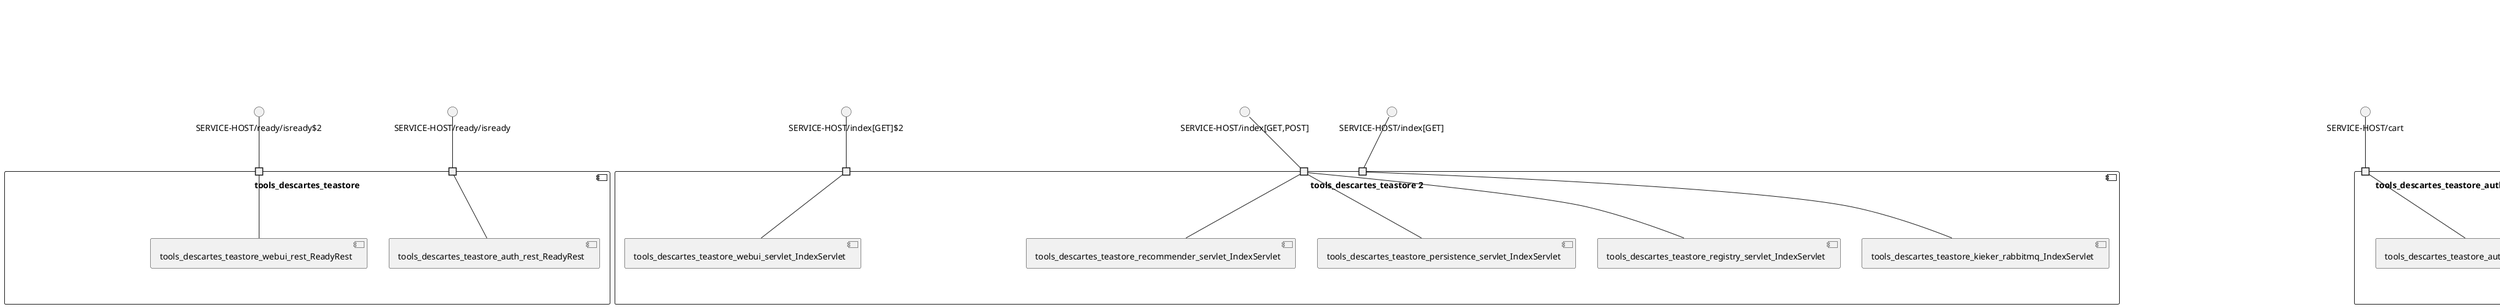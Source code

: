 @startuml
skinparam fixCircleLabelOverlapping true
skinparam componentStyle uml2
component "tools_descartes_teastore\n\n\n\n\n\n" {
[tools_descartes_teastore_webui_rest_ReadyRest]
[tools_descartes_teastore_auth_rest_ReadyRest]
portin " " as tools_descartes_teastore_requires_SERVICE_HOST_ready_isready
portin " " as tools_descartes_teastore_requires_SERVICE_HOST_ready_isready_2
"tools_descartes_teastore_requires_SERVICE_HOST_ready_isready"--[tools_descartes_teastore_auth_rest_ReadyRest]
"tools_descartes_teastore_requires_SERVICE_HOST_ready_isready_2"--[tools_descartes_teastore_webui_rest_ReadyRest]
}
interface "SERVICE-HOST/ready/isready$2" as interface.SERVICE_HOST_ready_isready_2
interface.SERVICE_HOST_ready_isready_2--"tools_descartes_teastore_requires_SERVICE_HOST_ready_isready_2"
interface "SERVICE-HOST/ready/isready" as interface.SERVICE_HOST_ready_isready
interface.SERVICE_HOST_ready_isready--"tools_descartes_teastore_requires_SERVICE_HOST_ready_isready"
component "tools_descartes_teastore 2\n\n\n\n\n\n" {
[tools_descartes_teastore_kieker_rabbitmq_IndexServlet]
[tools_descartes_teastore_persistence_servlet_IndexServlet]
[tools_descartes_teastore_recommender_servlet_IndexServlet]
[tools_descartes_teastore_registry_servlet_IndexServlet]
[tools_descartes_teastore_webui_servlet_IndexServlet]
portin " " as tools_descartes_teastore_2_requires_SERVICE_HOST_index_GET_2
portin " " as tools_descartes_teastore_2_requires_SERVICE_HOST_index_GET_
portin " " as tools_descartes_teastore_2_requires_SERVICE_HOST_index_GET_POST_
"tools_descartes_teastore_2_requires_SERVICE_HOST_index_GET_2"--[tools_descartes_teastore_webui_servlet_IndexServlet]
"tools_descartes_teastore_2_requires_SERVICE_HOST_index_GET_POST_"--[tools_descartes_teastore_persistence_servlet_IndexServlet]
"tools_descartes_teastore_2_requires_SERVICE_HOST_index_GET_POST_"--[tools_descartes_teastore_registry_servlet_IndexServlet]
"tools_descartes_teastore_2_requires_SERVICE_HOST_index_GET_POST_"--[tools_descartes_teastore_recommender_servlet_IndexServlet]
"tools_descartes_teastore_2_requires_SERVICE_HOST_index_GET_"--[tools_descartes_teastore_kieker_rabbitmq_IndexServlet]
}
interface "SERVICE-HOST/index[GET]$2" as interface.SERVICE_HOST_index_GET_2
interface.SERVICE_HOST_index_GET_2--"tools_descartes_teastore_2_requires_SERVICE_HOST_index_GET_2"
interface "SERVICE-HOST/index[GET,POST]" as interface.SERVICE_HOST_index_GET_POST_
interface.SERVICE_HOST_index_GET_POST_--"tools_descartes_teastore_2_requires_SERVICE_HOST_index_GET_POST_"
interface "SERVICE-HOST/index[GET]" as interface.SERVICE_HOST_index_GET_
interface.SERVICE_HOST_index_GET_--"tools_descartes_teastore_2_requires_SERVICE_HOST_index_GET_"
component "tools_descartes_teastore_auth_rest_AuthCartRest\n\n\n\n\n\n" {
[tools_descartes_teastore_auth_rest_AuthCartRest]
portin " " as tools_descartes_teastore_auth_rest_AuthCartRest_requires_SERVICE_HOST_cart
"tools_descartes_teastore_auth_rest_AuthCartRest_requires_SERVICE_HOST_cart"--[tools_descartes_teastore_auth_rest_AuthCartRest]
}
interface "SERVICE-HOST/cart" as interface.SERVICE_HOST_cart
interface.SERVICE_HOST_cart--"tools_descartes_teastore_auth_rest_AuthCartRest_requires_SERVICE_HOST_cart"
component "tools_descartes_teastore_auth_rest_AuthUserActionsRest\n\n\n\n\n\n" {
[tools_descartes_teastore_auth_rest_AuthUserActionsRest]
portin " " as tools_descartes_teastore_auth_rest_AuthUserActionsRest_requires_SERVICE_HOST_useractions
"tools_descartes_teastore_auth_rest_AuthUserActionsRest_requires_SERVICE_HOST_useractions"--[tools_descartes_teastore_auth_rest_AuthUserActionsRest]
}
interface "SERVICE-HOST/useractions" as interface.SERVICE_HOST_useractions
interface.SERVICE_HOST_useractions--"tools_descartes_teastore_auth_rest_AuthUserActionsRest_requires_SERVICE_HOST_useractions"
component "tools_descartes_teastore_image_rest_ImageProviderEndpoint\n\n\n\n\n\n" {
[tools_descartes_teastore_image_rest_ImageProviderEndpoint]
portin " " as tools_descartes_teastore_image_rest_ImageProviderEndpoint_requires_SERVICE_HOST_image
"tools_descartes_teastore_image_rest_ImageProviderEndpoint_requires_SERVICE_HOST_image"--[tools_descartes_teastore_image_rest_ImageProviderEndpoint]
}
interface "SERVICE-HOST/image" as interface.SERVICE_HOST_image
interface.SERVICE_HOST_image--"tools_descartes_teastore_image_rest_ImageProviderEndpoint_requires_SERVICE_HOST_image"
component "tools_descartes_teastore_kieker_rabbitmq_DisplayLogs\n\n\n\n\n\n" {
[tools_descartes_teastore_kieker_rabbitmq_DisplayLogs]
portin " " as tools_descartes_teastore_kieker_rabbitmq_DisplayLogs_requires_SERVICE_HOST_displaylogs_GET_
"tools_descartes_teastore_kieker_rabbitmq_DisplayLogs_requires_SERVICE_HOST_displaylogs_GET_"--[tools_descartes_teastore_kieker_rabbitmq_DisplayLogs]
}
interface "SERVICE-HOST/displaylogs[GET]" as interface.SERVICE_HOST_displaylogs_GET_
interface.SERVICE_HOST_displaylogs_GET_--"tools_descartes_teastore_kieker_rabbitmq_DisplayLogs_requires_SERVICE_HOST_displaylogs_GET_"
component "tools_descartes_teastore_kieker_rabbitmq_Reset\n\n\n\n\n\n" {
[tools_descartes_teastore_kieker_rabbitmq_Reset]
portin " " as tools_descartes_teastore_kieker_rabbitmq_Reset_requires_SERVICE_HOST_reset_GET_
"tools_descartes_teastore_kieker_rabbitmq_Reset_requires_SERVICE_HOST_reset_GET_"--[tools_descartes_teastore_kieker_rabbitmq_Reset]
}
interface "SERVICE-HOST/reset[GET]" as interface.SERVICE_HOST_reset_GET_
interface.SERVICE_HOST_reset_GET_--"tools_descartes_teastore_kieker_rabbitmq_Reset_requires_SERVICE_HOST_reset_GET_"
component "tools_descartes_teastore_persistence_rest_CacheManagerEndpoint\n\n\n\n\n\n" {
[tools_descartes_teastore_persistence_rest_CacheManagerEndpoint]
portin " " as tools_descartes_teastore_persistence_rest_CacheManagerEndpoint_requires_SERVICE_HOST_cache
"tools_descartes_teastore_persistence_rest_CacheManagerEndpoint_requires_SERVICE_HOST_cache"--[tools_descartes_teastore_persistence_rest_CacheManagerEndpoint]
}
interface "SERVICE-HOST/cache" as interface.SERVICE_HOST_cache
interface.SERVICE_HOST_cache--"tools_descartes_teastore_persistence_rest_CacheManagerEndpoint_requires_SERVICE_HOST_cache"
component "tools_descartes_teastore_persistence_rest_CategoryEndpoint\n\n\n\n\n\n" {
[tools_descartes_teastore_persistence_rest_CategoryEndpoint]
}
component "tools_descartes_teastore_persistence_rest_DatabaseGenerationEndpoint\n\n\n\n\n\n" {
[tools_descartes_teastore_persistence_rest_DatabaseGenerationEndpoint]
portin " " as tools_descartes_teastore_persistence_rest_DatabaseGenerationEndpoint_requires_SERVICE_HOST_generatedb
"tools_descartes_teastore_persistence_rest_DatabaseGenerationEndpoint_requires_SERVICE_HOST_generatedb"--[tools_descartes_teastore_persistence_rest_DatabaseGenerationEndpoint]
}
interface "SERVICE-HOST/generatedb" as interface.SERVICE_HOST_generatedb
interface.SERVICE_HOST_generatedb--"tools_descartes_teastore_persistence_rest_DatabaseGenerationEndpoint_requires_SERVICE_HOST_generatedb"
component "tools_descartes_teastore_persistence_rest_OrderEndpoint\n\n\n\n\n\n" {
[tools_descartes_teastore_persistence_rest_OrderEndpoint]
portin " " as tools_descartes_teastore_persistence_rest_OrderEndpoint_requires_SERVICE_HOST_orders_user
"tools_descartes_teastore_persistence_rest_OrderEndpoint_requires_SERVICE_HOST_orders_user"--[tools_descartes_teastore_persistence_rest_OrderEndpoint]
}
interface "SERVICE-HOST/orders/user" as interface.SERVICE_HOST_orders_user
interface.SERVICE_HOST_orders_user--"tools_descartes_teastore_persistence_rest_OrderEndpoint_requires_SERVICE_HOST_orders_user"
component "tools_descartes_teastore_persistence_rest_OrderItemEndpoint\n\n\n\n\n\n" {
[tools_descartes_teastore_persistence_rest_OrderItemEndpoint]
portin " " as tools_descartes_teastore_persistence_rest_OrderItemEndpoint_requires_SERVICE_HOST_orderitems
"tools_descartes_teastore_persistence_rest_OrderItemEndpoint_requires_SERVICE_HOST_orderitems"--[tools_descartes_teastore_persistence_rest_OrderItemEndpoint]
}
interface "SERVICE-HOST/orderitems" as interface.SERVICE_HOST_orderitems
interface.SERVICE_HOST_orderitems--"tools_descartes_teastore_persistence_rest_OrderItemEndpoint_requires_SERVICE_HOST_orderitems"
component "tools_descartes_teastore_persistence_rest_ProductEndpoint\n\n\n\n\n\n" {
[tools_descartes_teastore_persistence_rest_ProductEndpoint]
portin " " as tools_descartes_teastore_persistence_rest_ProductEndpoint_requires_SERVICE_HOST_products
"tools_descartes_teastore_persistence_rest_ProductEndpoint_requires_SERVICE_HOST_products"--[tools_descartes_teastore_persistence_rest_ProductEndpoint]
}
interface "SERVICE-HOST/products" as interface.SERVICE_HOST_products
interface.SERVICE_HOST_products--"tools_descartes_teastore_persistence_rest_ProductEndpoint_requires_SERVICE_HOST_products"
component "tools_descartes_teastore_persistence_rest_UserEndpoint\n\n\n\n\n\n" {
[tools_descartes_teastore_persistence_rest_UserEndpoint]
portin " " as tools_descartes_teastore_persistence_rest_UserEndpoint_requires_SERVICE_HOST_users_name
"tools_descartes_teastore_persistence_rest_UserEndpoint_requires_SERVICE_HOST_users_name"--[tools_descartes_teastore_persistence_rest_UserEndpoint]
}
interface "SERVICE-HOST/users/name" as interface.SERVICE_HOST_users_name
interface.SERVICE_HOST_users_name--"tools_descartes_teastore_persistence_rest_UserEndpoint_requires_SERVICE_HOST_users_name"
component "tools_descartes_teastore_recommender_rest_RecommendEndpoint\n\n\n\n\n\n" {
[tools_descartes_teastore_recommender_rest_RecommendEndpoint]
portin " " as tools_descartes_teastore_recommender_rest_RecommendEndpoint_requires_SERVICE_HOST_recommend
"tools_descartes_teastore_recommender_rest_RecommendEndpoint_requires_SERVICE_HOST_recommend"--[tools_descartes_teastore_recommender_rest_RecommendEndpoint]
}
interface "SERVICE-HOST/recommend" as interface.SERVICE_HOST_recommend
interface.SERVICE_HOST_recommend--"tools_descartes_teastore_recommender_rest_RecommendEndpoint_requires_SERVICE_HOST_recommend"
component "tools_descartes_teastore_recommender_rest_RecommendSingleEndpoint\n\n\n\n\n\n" {
[tools_descartes_teastore_recommender_rest_RecommendSingleEndpoint]
portin " " as tools_descartes_teastore_recommender_rest_RecommendSingleEndpoint_requires_SERVICE_HOST_recommendsingle
"tools_descartes_teastore_recommender_rest_RecommendSingleEndpoint_requires_SERVICE_HOST_recommendsingle"--[tools_descartes_teastore_recommender_rest_RecommendSingleEndpoint]
}
interface "SERVICE-HOST/recommendsingle" as interface.SERVICE_HOST_recommendsingle
interface.SERVICE_HOST_recommendsingle--"tools_descartes_teastore_recommender_rest_RecommendSingleEndpoint_requires_SERVICE_HOST_recommendsingle"
component "tools_descartes_teastore_recommender_rest_TrainEndpoint\n\n\n\n\n\n" {
[tools_descartes_teastore_recommender_rest_TrainEndpoint]
portin " " as tools_descartes_teastore_recommender_rest_TrainEndpoint_requires_SERVICE_HOST_train
"tools_descartes_teastore_recommender_rest_TrainEndpoint_requires_SERVICE_HOST_train"--[tools_descartes_teastore_recommender_rest_TrainEndpoint]
}
interface "SERVICE-HOST/train" as interface.SERVICE_HOST_train
interface.SERVICE_HOST_train--"tools_descartes_teastore_recommender_rest_TrainEndpoint_requires_SERVICE_HOST_train"
component "tools_descartes_teastore_registry_rest_RegistryREST\n\n\n\n\n\n" {
[tools_descartes_teastore_registry_rest_RegistryREST]
portin " " as tools_descartes_teastore_registry_rest_RegistryREST_requires_SERVICE_HOST_services
"tools_descartes_teastore_registry_rest_RegistryREST_requires_SERVICE_HOST_services"--[tools_descartes_teastore_registry_rest_RegistryREST]
}
interface "SERVICE-HOST/services" as interface.SERVICE_HOST_services
interface.SERVICE_HOST_services--"tools_descartes_teastore_registry_rest_RegistryREST_requires_SERVICE_HOST_services"
component "tools_descartes_teastore_webui_servlet_AboutUsServlet\n\n\n\n\n\n" {
[tools_descartes_teastore_webui_servlet_AboutUsServlet]
portin " " as tools_descartes_teastore_webui_servlet_AboutUsServlet_requires_SERVICE_HOST_about_GET_
"tools_descartes_teastore_webui_servlet_AboutUsServlet_requires_SERVICE_HOST_about_GET_"--[tools_descartes_teastore_webui_servlet_AboutUsServlet]
}
interface "SERVICE-HOST/about[GET]" as interface.SERVICE_HOST_about_GET_
interface.SERVICE_HOST_about_GET_--"tools_descartes_teastore_webui_servlet_AboutUsServlet_requires_SERVICE_HOST_about_GET_"
component "tools_descartes_teastore_webui_servlet_CartActionServlet\n\n\n\n\n\n" {
[tools_descartes_teastore_webui_servlet_CartActionServlet]
portin " " as tools_descartes_teastore_webui_servlet_CartActionServlet_requires_SERVICE_HOST_cartAction_GET_
"tools_descartes_teastore_webui_servlet_CartActionServlet_requires_SERVICE_HOST_cartAction_GET_"--[tools_descartes_teastore_webui_servlet_CartActionServlet]
}
interface "SERVICE-HOST/cartAction[GET]" as interface.SERVICE_HOST_cartAction_GET_
interface.SERVICE_HOST_cartAction_GET_--"tools_descartes_teastore_webui_servlet_CartActionServlet_requires_SERVICE_HOST_cartAction_GET_"
component "tools_descartes_teastore_webui_servlet_CartServlet\n\n\n\n\n\n" {
[tools_descartes_teastore_webui_servlet_CartServlet]
portin " " as tools_descartes_teastore_webui_servlet_CartServlet_requires_SERVICE_HOST_cart_GET_
"tools_descartes_teastore_webui_servlet_CartServlet_requires_SERVICE_HOST_cart_GET_"--[tools_descartes_teastore_webui_servlet_CartServlet]
}
interface "SERVICE-HOST/cart[GET]" as interface.SERVICE_HOST_cart_GET_
interface.SERVICE_HOST_cart_GET_--"tools_descartes_teastore_webui_servlet_CartServlet_requires_SERVICE_HOST_cart_GET_"
component "tools_descartes_teastore_webui_servlet_CategoryServlet\n\n\n\n\n\n" {
[tools_descartes_teastore_webui_servlet_CategoryServlet]
portin " " as tools_descartes_teastore_webui_servlet_CategoryServlet_requires_SERVICE_HOST_category_GET_POST_
"tools_descartes_teastore_webui_servlet_CategoryServlet_requires_SERVICE_HOST_category_GET_POST_"--[tools_descartes_teastore_webui_servlet_CategoryServlet]
}
interface "SERVICE-HOST/category[GET,POST]" as interface.SERVICE_HOST_category_GET_POST_
interface.SERVICE_HOST_category_GET_POST_--"tools_descartes_teastore_webui_servlet_CategoryServlet_requires_SERVICE_HOST_category_GET_POST_"
component "tools_descartes_teastore_webui_servlet_DataBaseActionServlet\n\n\n\n\n\n" {
[tools_descartes_teastore_webui_servlet_DataBaseActionServlet]
portin " " as tools_descartes_teastore_webui_servlet_DataBaseActionServlet_requires_SERVICE_HOST_dataBaseAction_GET_
"tools_descartes_teastore_webui_servlet_DataBaseActionServlet_requires_SERVICE_HOST_dataBaseAction_GET_"--[tools_descartes_teastore_webui_servlet_DataBaseActionServlet]
}
interface "SERVICE-HOST/dataBaseAction[GET]" as interface.SERVICE_HOST_dataBaseAction_GET_
interface.SERVICE_HOST_dataBaseAction_GET_--"tools_descartes_teastore_webui_servlet_DataBaseActionServlet_requires_SERVICE_HOST_dataBaseAction_GET_"
component "tools_descartes_teastore_webui_servlet_DataBaseServlet\n\n\n\n\n\n" {
[tools_descartes_teastore_webui_servlet_DataBaseServlet]
portin " " as tools_descartes_teastore_webui_servlet_DataBaseServlet_requires_SERVICE_HOST_database_GET_
"tools_descartes_teastore_webui_servlet_DataBaseServlet_requires_SERVICE_HOST_database_GET_"--[tools_descartes_teastore_webui_servlet_DataBaseServlet]
}
interface "SERVICE-HOST/database[GET]" as interface.SERVICE_HOST_database_GET_
interface.SERVICE_HOST_database_GET_--"tools_descartes_teastore_webui_servlet_DataBaseServlet_requires_SERVICE_HOST_database_GET_"
component "tools_descartes_teastore_webui_servlet_ErrorServlet\n\n\n\n\n\n" {
[tools_descartes_teastore_webui_servlet_ErrorServlet]
portin " " as tools_descartes_teastore_webui_servlet_ErrorServlet_requires_SERVICE_HOST_error_GET_
"tools_descartes_teastore_webui_servlet_ErrorServlet_requires_SERVICE_HOST_error_GET_"--[tools_descartes_teastore_webui_servlet_ErrorServlet]
}
interface "SERVICE-HOST/error[GET]" as interface.SERVICE_HOST_error_GET_
interface.SERVICE_HOST_error_GET_--"tools_descartes_teastore_webui_servlet_ErrorServlet_requires_SERVICE_HOST_error_GET_"
component "tools_descartes_teastore_webui_servlet_LoginActionServlet\n\n\n\n\n\n" {
[tools_descartes_teastore_webui_servlet_LoginActionServlet]
portin " " as tools_descartes_teastore_webui_servlet_LoginActionServlet_requires_SERVICE_HOST_loginAction_GET_POST_
"tools_descartes_teastore_webui_servlet_LoginActionServlet_requires_SERVICE_HOST_loginAction_GET_POST_"--[tools_descartes_teastore_webui_servlet_LoginActionServlet]
}
interface "SERVICE-HOST/loginAction[GET,POST]" as interface.SERVICE_HOST_loginAction_GET_POST_
interface.SERVICE_HOST_loginAction_GET_POST_--"tools_descartes_teastore_webui_servlet_LoginActionServlet_requires_SERVICE_HOST_loginAction_GET_POST_"
component "tools_descartes_teastore_webui_servlet_LoginServlet\n\n\n\n\n\n" {
[tools_descartes_teastore_webui_servlet_LoginServlet]
portin " " as tools_descartes_teastore_webui_servlet_LoginServlet_requires_SERVICE_HOST_login_GET_
"tools_descartes_teastore_webui_servlet_LoginServlet_requires_SERVICE_HOST_login_GET_"--[tools_descartes_teastore_webui_servlet_LoginServlet]
}
interface "SERVICE-HOST/login[GET]" as interface.SERVICE_HOST_login_GET_
interface.SERVICE_HOST_login_GET_--"tools_descartes_teastore_webui_servlet_LoginServlet_requires_SERVICE_HOST_login_GET_"
component "tools_descartes_teastore_webui_servlet_OrderServlet\n\n\n\n\n\n" {
[tools_descartes_teastore_webui_servlet_OrderServlet]
portin " " as tools_descartes_teastore_webui_servlet_OrderServlet_requires_SERVICE_HOST_order_GET_POST_
"tools_descartes_teastore_webui_servlet_OrderServlet_requires_SERVICE_HOST_order_GET_POST_"--[tools_descartes_teastore_webui_servlet_OrderServlet]
}
interface "SERVICE-HOST/order[GET,POST]" as interface.SERVICE_HOST_order_GET_POST_
interface.SERVICE_HOST_order_GET_POST_--"tools_descartes_teastore_webui_servlet_OrderServlet_requires_SERVICE_HOST_order_GET_POST_"
component "tools_descartes_teastore_webui_servlet_ProductServlet\n\n\n\n\n\n" {
[tools_descartes_teastore_webui_servlet_ProductServlet]
portin " " as tools_descartes_teastore_webui_servlet_ProductServlet_requires_SERVICE_HOST_product_GET_
"tools_descartes_teastore_webui_servlet_ProductServlet_requires_SERVICE_HOST_product_GET_"--[tools_descartes_teastore_webui_servlet_ProductServlet]
}
interface "SERVICE-HOST/product[GET]" as interface.SERVICE_HOST_product_GET_
interface.SERVICE_HOST_product_GET_--"tools_descartes_teastore_webui_servlet_ProductServlet_requires_SERVICE_HOST_product_GET_"
component "tools_descartes_teastore_webui_servlet_ProfileServlet\n\n\n\n\n\n" {
[tools_descartes_teastore_webui_servlet_ProfileServlet]
portin " " as tools_descartes_teastore_webui_servlet_ProfileServlet_requires_SERVICE_HOST_profile_GET_
"tools_descartes_teastore_webui_servlet_ProfileServlet_requires_SERVICE_HOST_profile_GET_"--[tools_descartes_teastore_webui_servlet_ProfileServlet]
}
interface "SERVICE-HOST/profile[GET]" as interface.SERVICE_HOST_profile_GET_
interface.SERVICE_HOST_profile_GET_--"tools_descartes_teastore_webui_servlet_ProfileServlet_requires_SERVICE_HOST_profile_GET_"
component "tools_descartes_teastore_webui_servlet_StatusServlet\n\n\n\n\n\n" {
[tools_descartes_teastore_webui_servlet_StatusServlet]
portin " " as tools_descartes_teastore_webui_servlet_StatusServlet_requires_SERVICE_HOST_status_GET_
"tools_descartes_teastore_webui_servlet_StatusServlet_requires_SERVICE_HOST_status_GET_"--[tools_descartes_teastore_webui_servlet_StatusServlet]
}
interface "SERVICE-HOST/status[GET]" as interface.SERVICE_HOST_status_GET_
interface.SERVICE_HOST_status_GET_--"tools_descartes_teastore_webui_servlet_StatusServlet_requires_SERVICE_HOST_status_GET_"

@enduml
